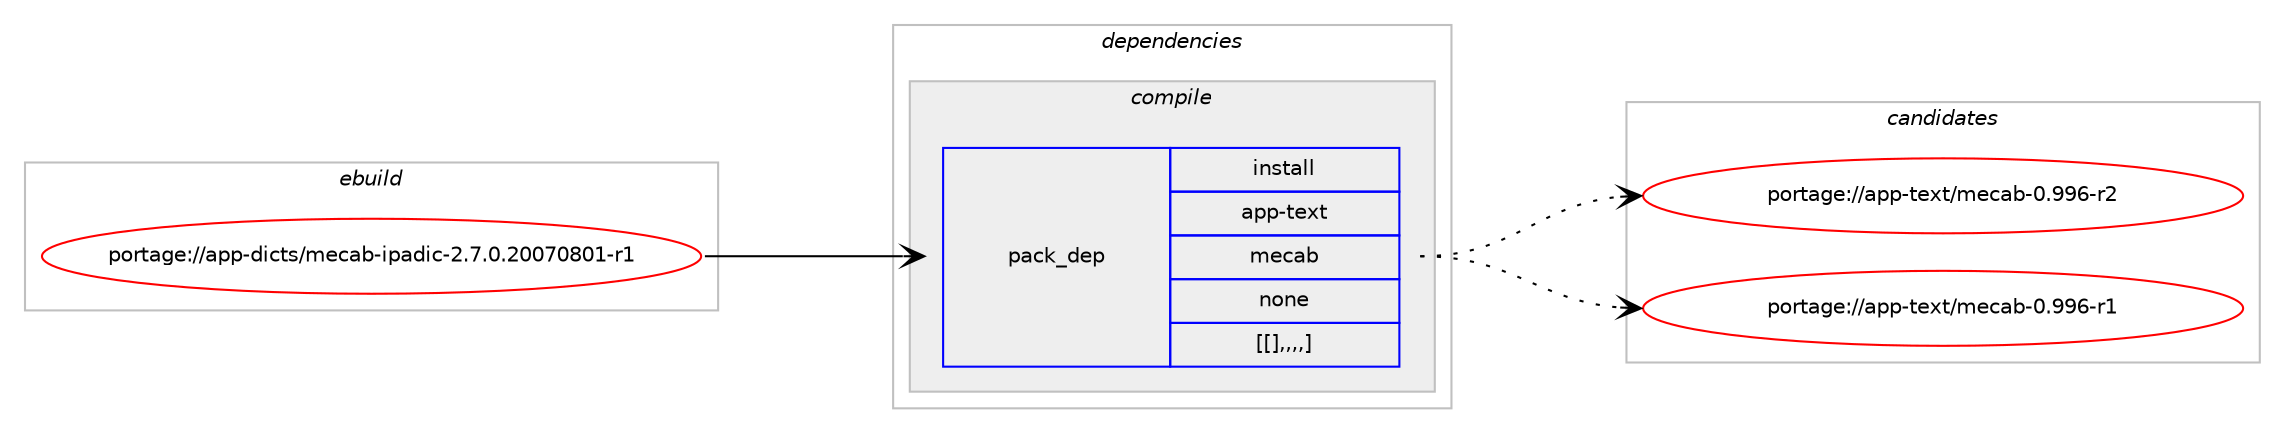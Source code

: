 digraph prolog {

# *************
# Graph options
# *************

newrank=true;
concentrate=true;
compound=true;
graph [rankdir=LR,fontname=Helvetica,fontsize=10,ranksep=1.5];#, ranksep=2.5, nodesep=0.2];
edge  [arrowhead=vee];
node  [fontname=Helvetica,fontsize=10];

# **********
# The ebuild
# **********

subgraph cluster_leftcol {
color=gray;
label=<<i>ebuild</i>>;
id [label="portage://app-dicts/mecab-ipadic-2.7.0.20070801-r1", color=red, width=4, href="../app-dicts/mecab-ipadic-2.7.0.20070801-r1.svg"];
}

# ****************
# The dependencies
# ****************

subgraph cluster_midcol {
color=gray;
label=<<i>dependencies</i>>;
subgraph cluster_compile {
fillcolor="#eeeeee";
style=filled;
label=<<i>compile</i>>;
subgraph pack11395 {
dependency15586 [label=<<TABLE BORDER="0" CELLBORDER="1" CELLSPACING="0" CELLPADDING="4" WIDTH="220"><TR><TD ROWSPAN="6" CELLPADDING="30">pack_dep</TD></TR><TR><TD WIDTH="110">install</TD></TR><TR><TD>app-text</TD></TR><TR><TD>mecab</TD></TR><TR><TD>none</TD></TR><TR><TD>[[],,,,]</TD></TR></TABLE>>, shape=none, color=blue];
}
id:e -> dependency15586:w [weight=20,style="solid",arrowhead="vee"];
}
subgraph cluster_compileandrun {
fillcolor="#eeeeee";
style=filled;
label=<<i>compile and run</i>>;
}
subgraph cluster_run {
fillcolor="#eeeeee";
style=filled;
label=<<i>run</i>>;
}
}

# **************
# The candidates
# **************

subgraph cluster_choices {
rank=same;
color=gray;
label=<<i>candidates</i>>;

subgraph choice11395 {
color=black;
nodesep=1;
choice9711211245116101120116471091019997984548465757544511450 [label="portage://app-text/mecab-0.996-r2", color=red, width=4,href="../app-text/mecab-0.996-r2.svg"];
choice9711211245116101120116471091019997984548465757544511449 [label="portage://app-text/mecab-0.996-r1", color=red, width=4,href="../app-text/mecab-0.996-r1.svg"];
dependency15586:e -> choice9711211245116101120116471091019997984548465757544511450:w [style=dotted,weight="100"];
dependency15586:e -> choice9711211245116101120116471091019997984548465757544511449:w [style=dotted,weight="100"];
}
}

}
